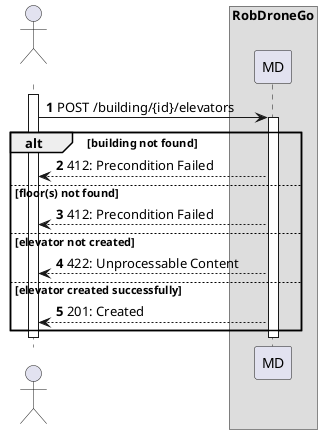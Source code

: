 @startuml
autonumber

actor " " as actor
box "RobDroneGo"
participant "MD" as mdr

activate actor
    actor -> mdr: POST /building/{id}/elevators
    activate mdr

    alt building not found
        mdr --> actor : 412: Precondition Failed
    else floor(s) not found
        mdr --> actor : 412: Precondition Failed
    else elevator not created
        mdr --> actor : 422: Unprocessable Content
    else elevator created successfully
        mdr --> actor : 201: Created
    end

    deactivate mdr
deactivate actor


@enduml

